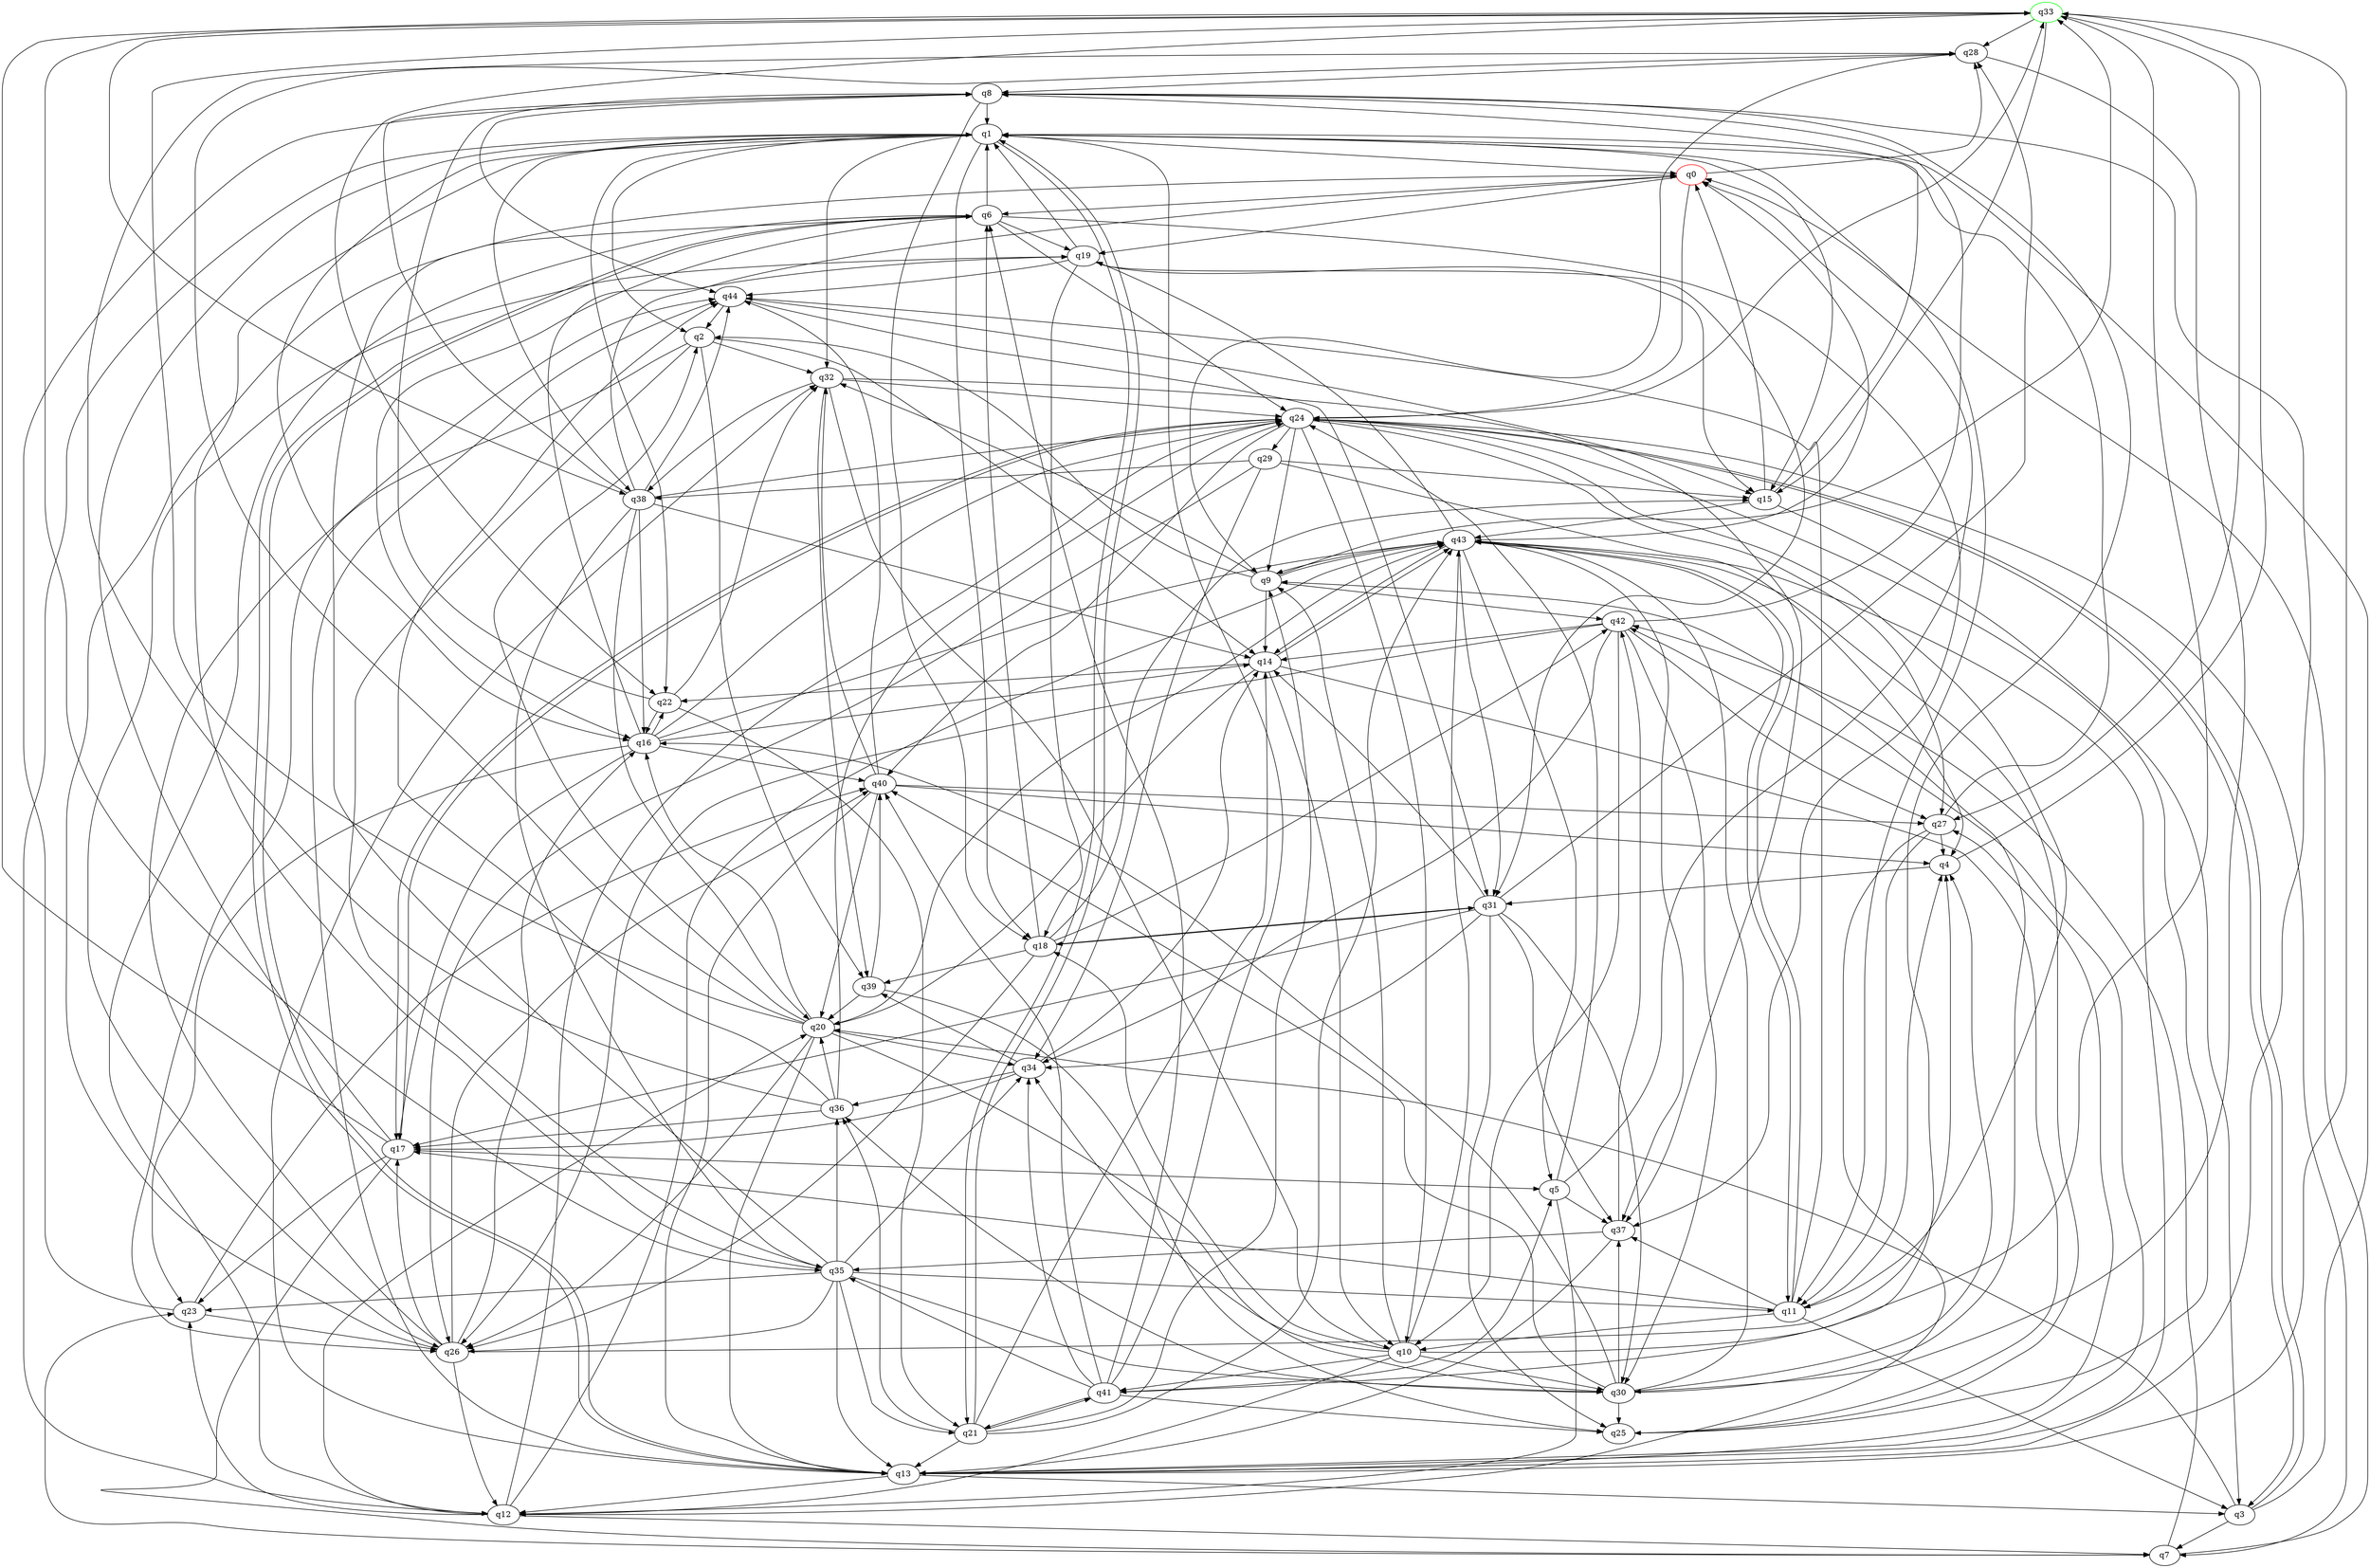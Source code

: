 digraph A{
q33 [initial=1,color=green];
q0 [final=1,color=red];
q0 -> q6;
q0 -> q19;
q0 -> q24;
q0 -> q28;
q1 -> q0;
q1 -> q2;
q1 -> q11;
q1 -> q12;
q1 -> q15;
q1 -> q16;
q1 -> q18;
q1 -> q21;
q1 -> q22;
q1 -> q32;
q1 -> q38;
q2 -> q14;
q2 -> q26;
q2 -> q32;
q2 -> q35;
q2 -> q39;
q3 -> q1;
q3 -> q7;
q3 -> q20;
q3 -> q24;
q4 -> q31;
q4 -> q33;
q5 -> q0;
q5 -> q12;
q5 -> q24;
q5 -> q37;
q6 -> q1;
q6 -> q12;
q6 -> q13;
q6 -> q16;
q6 -> q19;
q6 -> q24;
q6 -> q37;
q7 -> q0;
q7 -> q23;
q7 -> q42;
q8 -> q1;
q8 -> q18;
q8 -> q41;
q8 -> q44;
q9 -> q2;
q9 -> q14;
q9 -> q32;
q9 -> q33;
q9 -> q42;
q9 -> q43;
q10 -> q9;
q10 -> q12;
q10 -> q18;
q10 -> q30;
q10 -> q33;
q10 -> q34;
q10 -> q41;
q10 -> q43;
q11 -> q3;
q11 -> q4;
q11 -> q10;
q11 -> q17;
q11 -> q37;
q11 -> q43;
q11 -> q44;
q12 -> q7;
q12 -> q20;
q12 -> q23;
q12 -> q24;
q12 -> q43;
q13 -> q3;
q13 -> q6;
q13 -> q8;
q13 -> q12;
q13 -> q27;
q13 -> q32;
q13 -> q33;
q13 -> q42;
q13 -> q44;
q14 -> q10;
q14 -> q20;
q14 -> q22;
q14 -> q25;
q14 -> q43;
q15 -> q0;
q15 -> q3;
q15 -> q8;
q15 -> q43;
q16 -> q14;
q16 -> q17;
q16 -> q19;
q16 -> q22;
q16 -> q23;
q16 -> q24;
q16 -> q40;
q16 -> q43;
q17 -> q1;
q17 -> q5;
q17 -> q7;
q17 -> q23;
q17 -> q24;
q17 -> q33;
q18 -> q6;
q18 -> q15;
q18 -> q26;
q18 -> q31;
q18 -> q39;
q18 -> q42;
q19 -> q1;
q19 -> q15;
q19 -> q18;
q19 -> q26;
q19 -> q31;
q19 -> q44;
q20 -> q2;
q20 -> q13;
q20 -> q16;
q20 -> q26;
q20 -> q28;
q20 -> q30;
q20 -> q33;
q20 -> q34;
q20 -> q43;
q21 -> q1;
q21 -> q9;
q21 -> q13;
q21 -> q14;
q21 -> q36;
q21 -> q41;
q21 -> q43;
q22 -> q8;
q22 -> q16;
q22 -> q21;
q22 -> q32;
q23 -> q8;
q23 -> q26;
q23 -> q40;
q24 -> q3;
q24 -> q7;
q24 -> q9;
q24 -> q10;
q24 -> q11;
q24 -> q17;
q24 -> q27;
q24 -> q29;
q24 -> q33;
q24 -> q40;
q25 -> q24;
q25 -> q43;
q26 -> q4;
q26 -> q6;
q26 -> q12;
q26 -> q16;
q26 -> q17;
q26 -> q40;
q26 -> q44;
q27 -> q1;
q27 -> q4;
q27 -> q11;
q27 -> q12;
q28 -> q8;
q28 -> q9;
q28 -> q30;
q29 -> q4;
q29 -> q15;
q29 -> q26;
q29 -> q34;
q29 -> q38;
q30 -> q4;
q30 -> q9;
q30 -> q16;
q30 -> q25;
q30 -> q36;
q30 -> q37;
q30 -> q40;
q30 -> q43;
q31 -> q14;
q31 -> q17;
q31 -> q18;
q31 -> q25;
q31 -> q28;
q31 -> q30;
q31 -> q34;
q31 -> q37;
q32 -> q10;
q32 -> q24;
q32 -> q37;
q32 -> q38;
q32 -> q39;
q33 -> q15;
q33 -> q22;
q33 -> q27;
q33 -> q28;
q33 -> q35;
q33 -> q38;
q34 -> q14;
q34 -> q17;
q34 -> q36;
q34 -> q39;
q35 -> q0;
q35 -> q1;
q35 -> q11;
q35 -> q13;
q35 -> q21;
q35 -> q23;
q35 -> q26;
q35 -> q30;
q35 -> q34;
q35 -> q36;
q36 -> q17;
q36 -> q20;
q36 -> q24;
q36 -> q28;
q36 -> q44;
q37 -> q13;
q37 -> q35;
q37 -> q42;
q38 -> q0;
q38 -> q8;
q38 -> q14;
q38 -> q16;
q38 -> q20;
q38 -> q24;
q38 -> q35;
q38 -> q44;
q39 -> q20;
q39 -> q25;
q39 -> q40;
q40 -> q4;
q40 -> q13;
q40 -> q20;
q40 -> q27;
q40 -> q32;
q40 -> q44;
q41 -> q1;
q41 -> q5;
q41 -> q6;
q41 -> q21;
q41 -> q25;
q41 -> q34;
q41 -> q35;
q41 -> q40;
q42 -> q8;
q42 -> q10;
q42 -> q14;
q42 -> q26;
q42 -> q27;
q42 -> q30;
q42 -> q34;
q43 -> q0;
q43 -> q5;
q43 -> q9;
q43 -> q11;
q43 -> q13;
q43 -> q14;
q43 -> q19;
q43 -> q31;
q43 -> q37;
q44 -> q2;
q44 -> q15;
q44 -> q31;
}